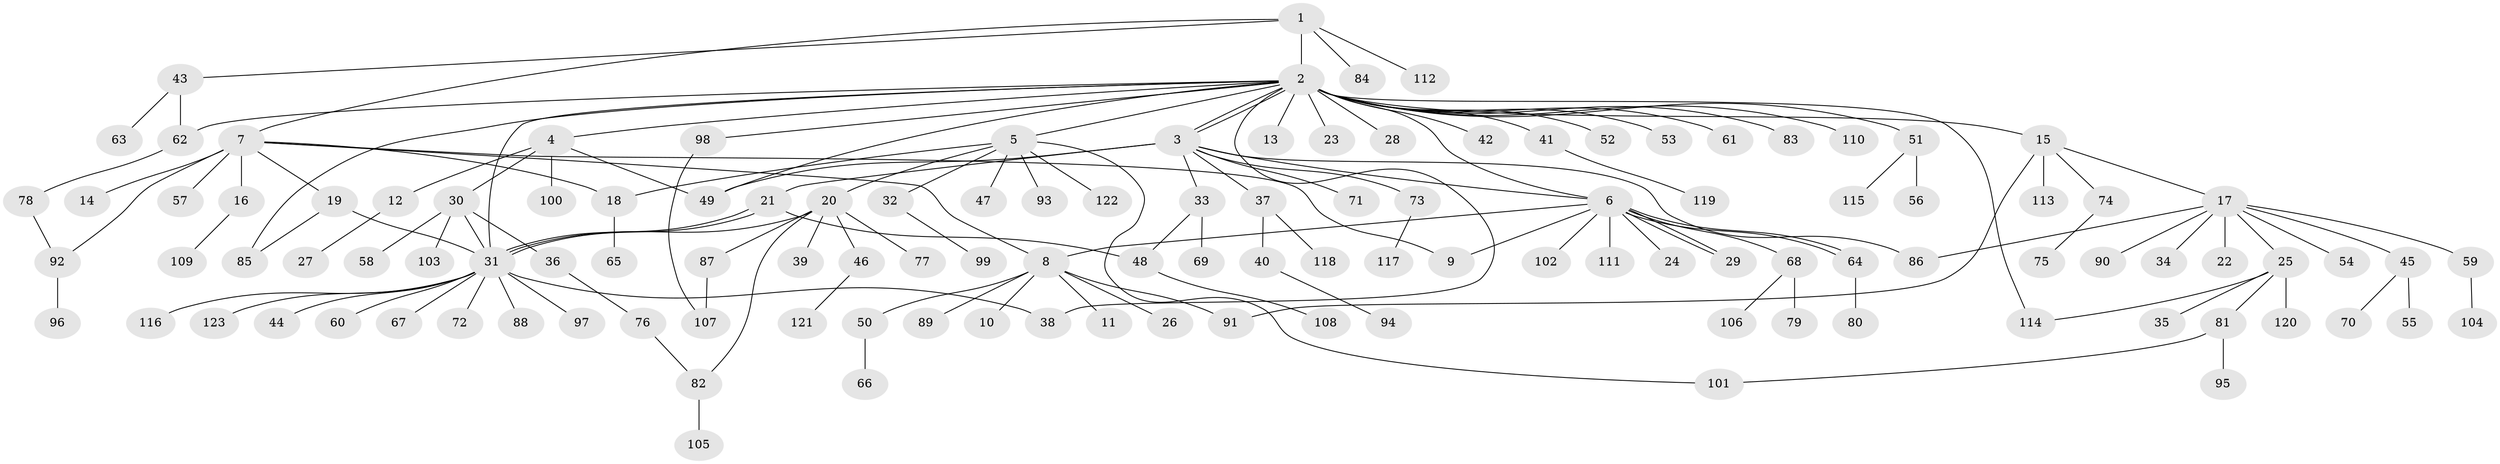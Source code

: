 // Generated by graph-tools (version 1.1) at 2025/11/02/27/25 16:11:13]
// undirected, 123 vertices, 147 edges
graph export_dot {
graph [start="1"]
  node [color=gray90,style=filled];
  1;
  2;
  3;
  4;
  5;
  6;
  7;
  8;
  9;
  10;
  11;
  12;
  13;
  14;
  15;
  16;
  17;
  18;
  19;
  20;
  21;
  22;
  23;
  24;
  25;
  26;
  27;
  28;
  29;
  30;
  31;
  32;
  33;
  34;
  35;
  36;
  37;
  38;
  39;
  40;
  41;
  42;
  43;
  44;
  45;
  46;
  47;
  48;
  49;
  50;
  51;
  52;
  53;
  54;
  55;
  56;
  57;
  58;
  59;
  60;
  61;
  62;
  63;
  64;
  65;
  66;
  67;
  68;
  69;
  70;
  71;
  72;
  73;
  74;
  75;
  76;
  77;
  78;
  79;
  80;
  81;
  82;
  83;
  84;
  85;
  86;
  87;
  88;
  89;
  90;
  91;
  92;
  93;
  94;
  95;
  96;
  97;
  98;
  99;
  100;
  101;
  102;
  103;
  104;
  105;
  106;
  107;
  108;
  109;
  110;
  111;
  112;
  113;
  114;
  115;
  116;
  117;
  118;
  119;
  120;
  121;
  122;
  123;
  1 -- 2;
  1 -- 7;
  1 -- 43;
  1 -- 84;
  1 -- 112;
  2 -- 3;
  2 -- 3;
  2 -- 4;
  2 -- 5;
  2 -- 6;
  2 -- 13;
  2 -- 15;
  2 -- 23;
  2 -- 28;
  2 -- 31;
  2 -- 38;
  2 -- 41;
  2 -- 42;
  2 -- 49;
  2 -- 51;
  2 -- 52;
  2 -- 53;
  2 -- 61;
  2 -- 62;
  2 -- 83;
  2 -- 85;
  2 -- 98;
  2 -- 110;
  2 -- 114;
  3 -- 6;
  3 -- 21;
  3 -- 33;
  3 -- 37;
  3 -- 49;
  3 -- 71;
  3 -- 73;
  3 -- 86;
  4 -- 12;
  4 -- 30;
  4 -- 49;
  4 -- 100;
  5 -- 18;
  5 -- 20;
  5 -- 32;
  5 -- 47;
  5 -- 93;
  5 -- 101;
  5 -- 122;
  6 -- 8;
  6 -- 9;
  6 -- 24;
  6 -- 29;
  6 -- 29;
  6 -- 64;
  6 -- 64;
  6 -- 68;
  6 -- 102;
  6 -- 111;
  7 -- 8;
  7 -- 9;
  7 -- 14;
  7 -- 16;
  7 -- 18;
  7 -- 19;
  7 -- 57;
  7 -- 92;
  8 -- 10;
  8 -- 11;
  8 -- 26;
  8 -- 50;
  8 -- 89;
  8 -- 91;
  12 -- 27;
  15 -- 17;
  15 -- 74;
  15 -- 91;
  15 -- 113;
  16 -- 109;
  17 -- 22;
  17 -- 25;
  17 -- 34;
  17 -- 45;
  17 -- 54;
  17 -- 59;
  17 -- 86;
  17 -- 90;
  18 -- 65;
  19 -- 31;
  19 -- 85;
  20 -- 31;
  20 -- 39;
  20 -- 46;
  20 -- 77;
  20 -- 82;
  20 -- 87;
  21 -- 31;
  21 -- 31;
  21 -- 48;
  25 -- 35;
  25 -- 81;
  25 -- 114;
  25 -- 120;
  30 -- 31;
  30 -- 36;
  30 -- 58;
  30 -- 103;
  31 -- 38;
  31 -- 44;
  31 -- 60;
  31 -- 67;
  31 -- 72;
  31 -- 88;
  31 -- 97;
  31 -- 116;
  31 -- 123;
  32 -- 99;
  33 -- 48;
  33 -- 69;
  36 -- 76;
  37 -- 40;
  37 -- 118;
  40 -- 94;
  41 -- 119;
  43 -- 62;
  43 -- 63;
  45 -- 55;
  45 -- 70;
  46 -- 121;
  48 -- 108;
  50 -- 66;
  51 -- 56;
  51 -- 115;
  59 -- 104;
  62 -- 78;
  64 -- 80;
  68 -- 79;
  68 -- 106;
  73 -- 117;
  74 -- 75;
  76 -- 82;
  78 -- 92;
  81 -- 95;
  81 -- 101;
  82 -- 105;
  87 -- 107;
  92 -- 96;
  98 -- 107;
}
